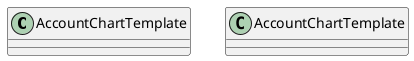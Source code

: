 @startuml classes_l10n_bf
set namespaceSeparator none
class "AccountChartTemplate" as odoo_src.odoo.addons.l10n_bf.models.template_bf.AccountChartTemplate {
}
class "AccountChartTemplate" as odoo_src.odoo.addons.l10n_bf.models.template_bf_syscebnl.AccountChartTemplate {
}
@enduml
